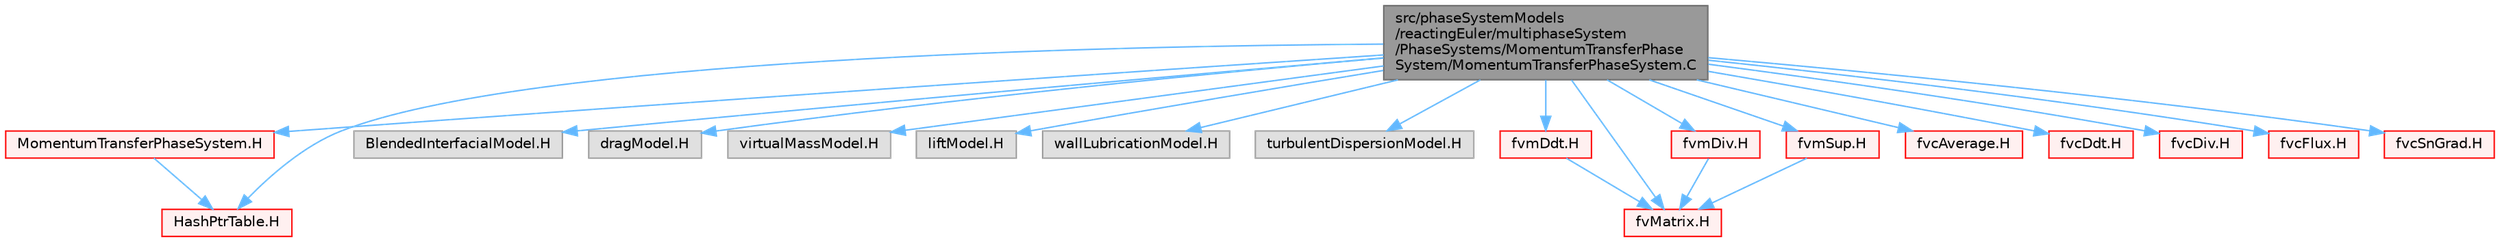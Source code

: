digraph "src/phaseSystemModels/reactingEuler/multiphaseSystem/PhaseSystems/MomentumTransferPhaseSystem/MomentumTransferPhaseSystem.C"
{
 // LATEX_PDF_SIZE
  bgcolor="transparent";
  edge [fontname=Helvetica,fontsize=10,labelfontname=Helvetica,labelfontsize=10];
  node [fontname=Helvetica,fontsize=10,shape=box,height=0.2,width=0.4];
  Node1 [id="Node000001",label="src/phaseSystemModels\l/reactingEuler/multiphaseSystem\l/PhaseSystems/MomentumTransferPhase\lSystem/MomentumTransferPhaseSystem.C",height=0.2,width=0.4,color="gray40", fillcolor="grey60", style="filled", fontcolor="black",tooltip=" "];
  Node1 -> Node2 [id="edge1_Node000001_Node000002",color="steelblue1",style="solid",tooltip=" "];
  Node2 [id="Node000002",label="MomentumTransferPhaseSystem.H",height=0.2,width=0.4,color="red", fillcolor="#FFF0F0", style="filled",URL="$MomentumTransferPhaseSystem_8H.html",tooltip=" "];
  Node2 -> Node151 [id="edge2_Node000002_Node000151",color="steelblue1",style="solid",tooltip=" "];
  Node151 [id="Node000151",label="HashPtrTable.H",height=0.2,width=0.4,color="red", fillcolor="#FFF0F0", style="filled",URL="$HashPtrTable_8H.html",tooltip=" "];
  Node1 -> Node414 [id="edge3_Node000001_Node000414",color="steelblue1",style="solid",tooltip=" "];
  Node414 [id="Node000414",label="BlendedInterfacialModel.H",height=0.2,width=0.4,color="grey60", fillcolor="#E0E0E0", style="filled",tooltip=" "];
  Node1 -> Node415 [id="edge4_Node000001_Node000415",color="steelblue1",style="solid",tooltip=" "];
  Node415 [id="Node000415",label="dragModel.H",height=0.2,width=0.4,color="grey60", fillcolor="#E0E0E0", style="filled",tooltip=" "];
  Node1 -> Node416 [id="edge5_Node000001_Node000416",color="steelblue1",style="solid",tooltip=" "];
  Node416 [id="Node000416",label="virtualMassModel.H",height=0.2,width=0.4,color="grey60", fillcolor="#E0E0E0", style="filled",tooltip=" "];
  Node1 -> Node417 [id="edge6_Node000001_Node000417",color="steelblue1",style="solid",tooltip=" "];
  Node417 [id="Node000417",label="liftModel.H",height=0.2,width=0.4,color="grey60", fillcolor="#E0E0E0", style="filled",tooltip=" "];
  Node1 -> Node418 [id="edge7_Node000001_Node000418",color="steelblue1",style="solid",tooltip=" "];
  Node418 [id="Node000418",label="wallLubricationModel.H",height=0.2,width=0.4,color="grey60", fillcolor="#E0E0E0", style="filled",tooltip=" "];
  Node1 -> Node419 [id="edge8_Node000001_Node000419",color="steelblue1",style="solid",tooltip=" "];
  Node419 [id="Node000419",label="turbulentDispersionModel.H",height=0.2,width=0.4,color="grey60", fillcolor="#E0E0E0", style="filled",tooltip=" "];
  Node1 -> Node151 [id="edge9_Node000001_Node000151",color="steelblue1",style="solid",tooltip=" "];
  Node1 -> Node420 [id="edge10_Node000001_Node000420",color="steelblue1",style="solid",tooltip=" "];
  Node420 [id="Node000420",label="fvmDdt.H",height=0.2,width=0.4,color="red", fillcolor="#FFF0F0", style="filled",URL="$fvmDdt_8H.html",tooltip="Calculate the matrix for the first temporal derivative."];
  Node420 -> Node421 [id="edge11_Node000420_Node000421",color="steelblue1",style="solid",tooltip=" "];
  Node421 [id="Node000421",label="fvMatrix.H",height=0.2,width=0.4,color="red", fillcolor="#FFF0F0", style="filled",URL="$fvMatrix_8H.html",tooltip=" "];
  Node1 -> Node427 [id="edge12_Node000001_Node000427",color="steelblue1",style="solid",tooltip=" "];
  Node427 [id="Node000427",label="fvmDiv.H",height=0.2,width=0.4,color="red", fillcolor="#FFF0F0", style="filled",URL="$fvmDiv_8H.html",tooltip="Calculate the matrix for the divergence of the given field and flux."];
  Node427 -> Node421 [id="edge13_Node000427_Node000421",color="steelblue1",style="solid",tooltip=" "];
  Node1 -> Node429 [id="edge14_Node000001_Node000429",color="steelblue1",style="solid",tooltip=" "];
  Node429 [id="Node000429",label="fvmSup.H",height=0.2,width=0.4,color="red", fillcolor="#FFF0F0", style="filled",URL="$fvmSup_8H.html",tooltip="Calculate the finiteVolume matrix for implicit and explicit sources."];
  Node429 -> Node421 [id="edge15_Node000429_Node000421",color="steelblue1",style="solid",tooltip=" "];
  Node1 -> Node432 [id="edge16_Node000001_Node000432",color="steelblue1",style="solid",tooltip=" "];
  Node432 [id="Node000432",label="fvcAverage.H",height=0.2,width=0.4,color="red", fillcolor="#FFF0F0", style="filled",URL="$fvcAverage_8H.html",tooltip="Area-weighted average a surfaceField creating a volField."];
  Node1 -> Node433 [id="edge17_Node000001_Node000433",color="steelblue1",style="solid",tooltip=" "];
  Node433 [id="Node000433",label="fvcDdt.H",height=0.2,width=0.4,color="red", fillcolor="#FFF0F0", style="filled",URL="$fvcDdt_8H.html",tooltip="Calculate the first temporal derivative."];
  Node1 -> Node437 [id="edge18_Node000001_Node000437",color="steelblue1",style="solid",tooltip=" "];
  Node437 [id="Node000437",label="fvcDiv.H",height=0.2,width=0.4,color="red", fillcolor="#FFF0F0", style="filled",URL="$fvcDiv_8H.html",tooltip="Calculate the divergence of the given field."];
  Node1 -> Node438 [id="edge19_Node000001_Node000438",color="steelblue1",style="solid",tooltip=" "];
  Node438 [id="Node000438",label="fvcFlux.H",height=0.2,width=0.4,color="red", fillcolor="#FFF0F0", style="filled",URL="$fvcFlux_8H.html",tooltip="Calculate the face-flux of the given field."];
  Node1 -> Node439 [id="edge20_Node000001_Node000439",color="steelblue1",style="solid",tooltip=" "];
  Node439 [id="Node000439",label="fvcSnGrad.H",height=0.2,width=0.4,color="red", fillcolor="#FFF0F0", style="filled",URL="$fvcSnGrad_8H.html",tooltip="Calculate the snGrad of the given volField."];
  Node1 -> Node421 [id="edge21_Node000001_Node000421",color="steelblue1",style="solid",tooltip=" "];
}
